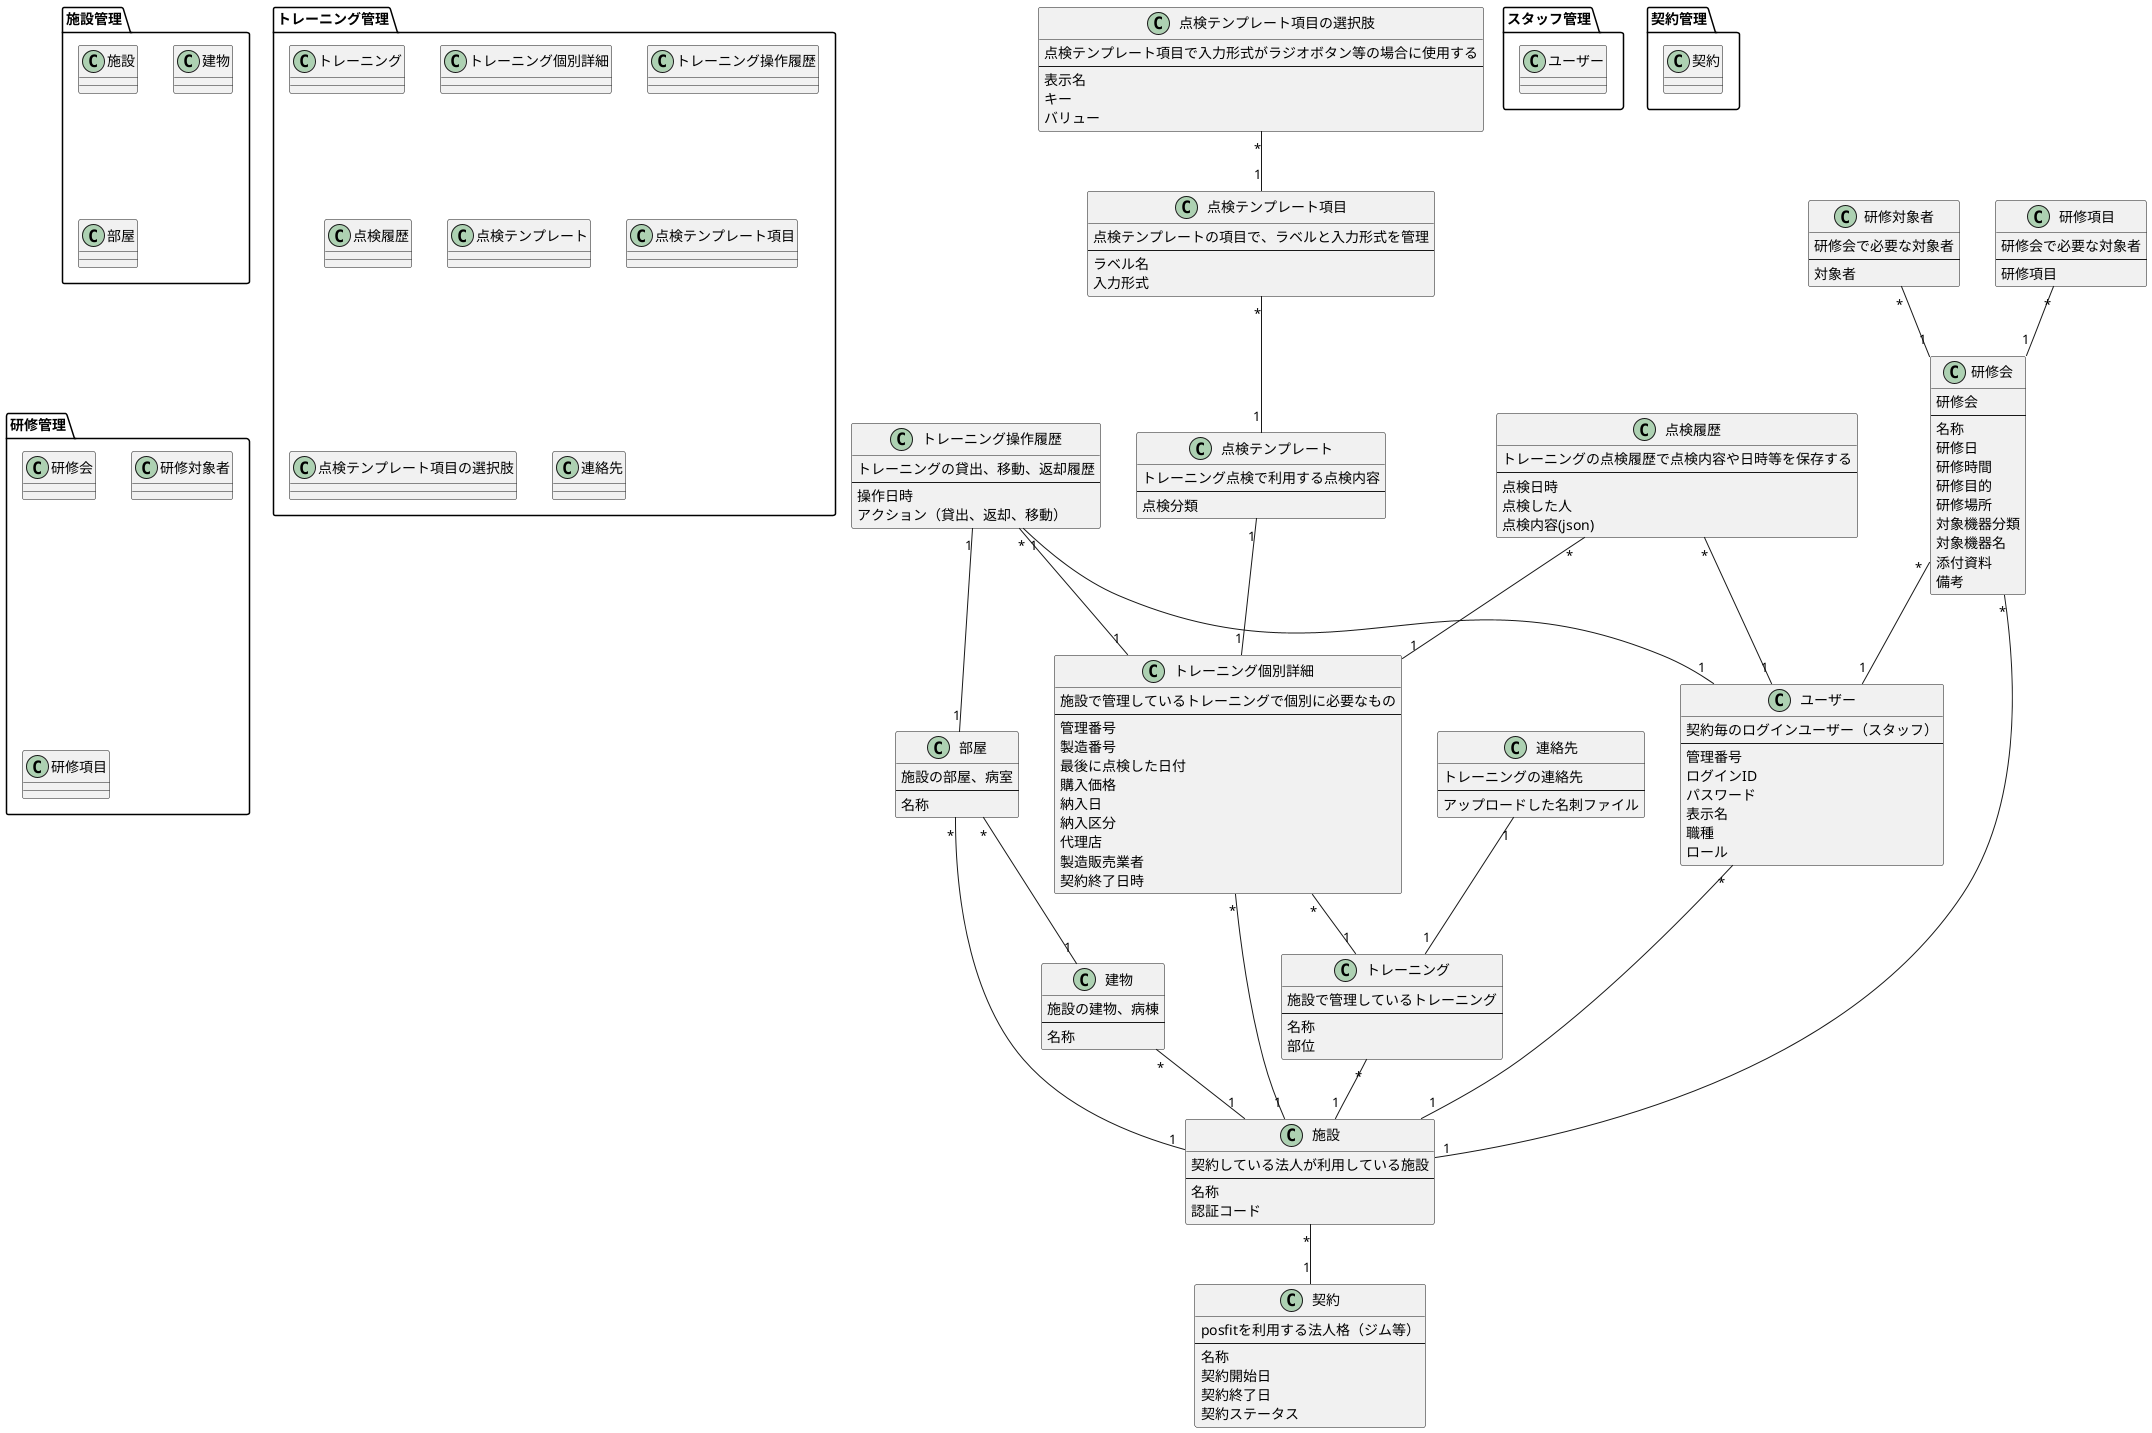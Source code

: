@startuml domain-model

package スタッフ管理 {
  class ユーザー
}

package 契約管理 {
  class 契約
}

package 施設管理 {
  class 施設
  class 建物
  class 部屋
}

package トレーニング管理 {
  class トレーニング
  class トレーニング個別詳細
  class トレーニング操作履歴
  class 点検履歴
  class 点検テンプレート
  class 点検テンプレート項目
  class 点検テンプレート項目の選択肢
  class 連絡先
}

package 研修管理 {
  class 研修会
  class 研修対象者
  class 研修項目
}

class 契約 {
  posfitを利用する法人格（ジム等）
  ---
  名称
  契約開始日
  契約終了日
  契約ステータス
}

class 施設 {
  契約している法人が利用している施設
  ---
  名称
  認証コード
}
施設 "*" -- "1" 契約

class ユーザー {
  契約毎のログインユーザー（スタッフ）
  ---
  管理番号
  ログインID
  パスワード
  表示名
  職種
  ロール
}
ユーザー "*" -- "1" 施設

class トレーニング {
  施設で管理しているトレーニング
  ---
  名称
  部位
}
トレーニング "*" -- "1" 施設

class トレーニング個別詳細 {
  施設で管理しているトレーニングで個別に必要なもの
  ---
  管理番号
  製造番号
  最後に点検した日付
  購入価格
  納入日
  納入区分
  代理店
  製造販売業者
  契約終了日時
}
トレーニング個別詳細 "*" -- "1" 施設
トレーニング個別詳細 "*" -- "1" トレーニング

class 連絡先 {
  トレーニングの連絡先
  ---
  アップロードした名刺ファイル
}
連絡先 "1" -- "1" トレーニング

class 建物 {
  施設の建物、病棟
  ---
  名称
}
建物 "*" -- "1" 施設

class 部屋 {
  施設の部屋、病室
  ---
  名称
}
部屋 "*" -- "1" 施設
部屋 "*" -- "1" 建物

class トレーニング操作履歴 {
  トレーニングの貸出、移動、返却履歴
  ---
  操作日時
  アクション（貸出、返却、移動）
}
トレーニング操作履歴 "*" -- "1" トレーニング個別詳細
トレーニング操作履歴 "1" -- "1" ユーザー
トレーニング操作履歴 "1" -- "1" 部屋

class 点検テンプレート {
  トレーニング点検で利用する点検内容
  ---
  点検分類
}
点検テンプレート "1" -- "1" トレーニング個別詳細

class 点検テンプレート項目 {
  点検テンプレートの項目で、ラベルと入力形式を管理
  ---
  ラベル名
  入力形式
}
点検テンプレート項目 "*" -- "1" 点検テンプレート

class 点検テンプレート項目の選択肢 {
  点検テンプレート項目で入力形式がラジオボタン等の場合に使用する
  ---
  表示名
  キー
  バリュー
}
点検テンプレート項目の選択肢 "*" -- "1" 点検テンプレート項目

class 点検履歴 {
  トレーニングの点検履歴で点検内容や日時等を保存する
  ---
  点検日時
  点検した人
  点検内容(json)
}
点検履歴 "*" -- "1" トレーニング個別詳細
点検履歴 "*" -- "1" ユーザー

class 研修会 {
  研修会
  ---
  名称
  研修日
  研修時間
  研修目的
  研修場所
  対象機器分類
  対象機器名
  添付資料
  備考
}
研修会 "*" -- "1" 施設
研修会 "*" -- "1" ユーザー

class 研修対象者 {
  研修会で必要な対象者
  ---
  対象者
}
研修対象者 "*" -- "1" 研修会

class 研修項目 {
  研修会で必要な対象者
  ---
  研修項目
}
研修項目 "*" -- "1" 研修会

@enduml
